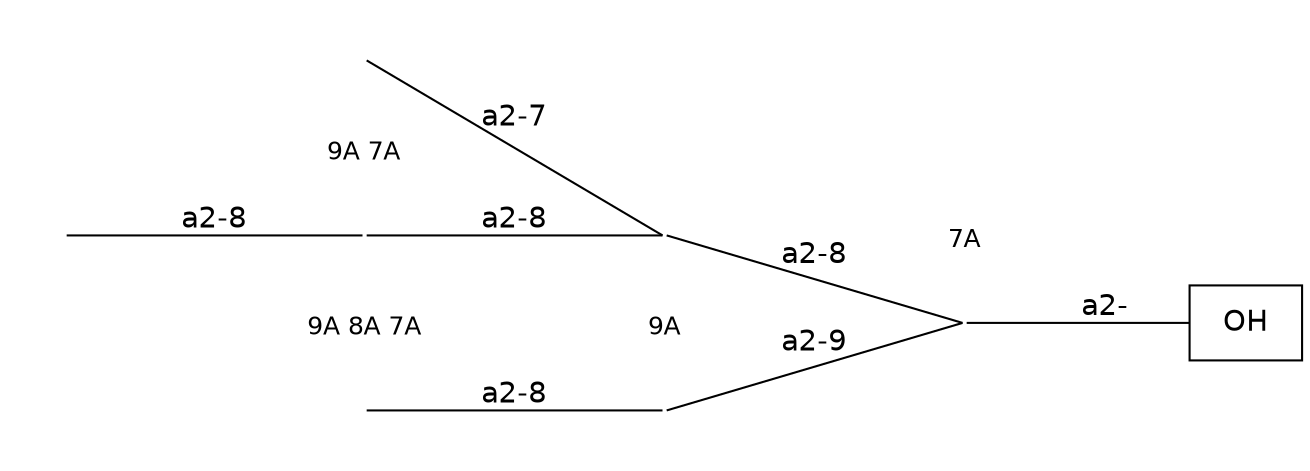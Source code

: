 graph G {graph [splines=false dpi=72 outputorder="edgesfirst"];
node [shape="none" fontname=DejaVuSans labelfontsize=12 label="none" size=50 fixedsize="true" scale="true"];
edge [labelfontsize=12 fontname=DejaVuSans labeldistance=1.2 labelangle=320.0];
rankdir=LR nodesep="0.05" ranksep="0.8";
0 [shape=box label="OH"]
1 [label="" height="0.7" image="includes/MolecularMetadata/Sugars/SNFG_Symbol_Images/DNeu5Ac.svg"];
b1 [shape="plaintext" fontsize="12" height="0.3" labelloc=b label="7A"];
{rank="same" b1 1};
{nodesep="0.2" b1 1};
b1--1 [style=invis];
2 [label="" height="0.7" image="includes/MolecularMetadata/Sugars/SNFG_Symbol_Images/DNeu5Ac.svg"];
3 [label="" height="0.7" image="includes/MolecularMetadata/Sugars/SNFG_Symbol_Images/DNeu5Ac.svg"];
4 [label="" height="0.7" image="includes/MolecularMetadata/Sugars/SNFG_Symbol_Images/DNeu5Ac.svg"];
b4 [shape="plaintext" fontsize="12" height="0.3" labelloc=b label="9A 7A"];
{rank="same" b4 4};
{nodesep="0.2" b4 4};
b4--4 [style=invis];
5 [label="" height="0.7" image="includes/MolecularMetadata/Sugars/SNFG_Symbol_Images/DNeu5Ac.svg"];
6 [label="" height="0.7" image="includes/MolecularMetadata/Sugars/SNFG_Symbol_Images/DNeu5Ac.svg"];
b6 [shape="plaintext" fontsize="12" height="0.3" labelloc=b label="9A"];
{rank="same" b6 6};
{nodesep="0.2" b6 6};
b6--6 [style=invis];
7 [label="" height="0.7" image="includes/MolecularMetadata/Sugars/SNFG_Symbol_Images/DNeu5Ac.svg"];
b7 [shape="plaintext" fontsize="12" height="0.3" labelloc=b label="9A 8A 7A"];
{rank="same" b7 7};
{nodesep="0.2" b7 7};
b7--7 [style=invis];
1--0 [label="a2-" headclip=true tailclip=false];
2--1 [label="a2-8" headclip=false tailclip=false];
6--1 [label="a2-9" headclip=false tailclip=false];
3--2 [label="a2-7" headclip=false tailclip=false];
4--2 [label="a2-8" headclip=false tailclip=false];
5--4 [label="a2-8" headclip=false tailclip=false];
7--6 [label="a2-8" headclip=false tailclip=false];
}

